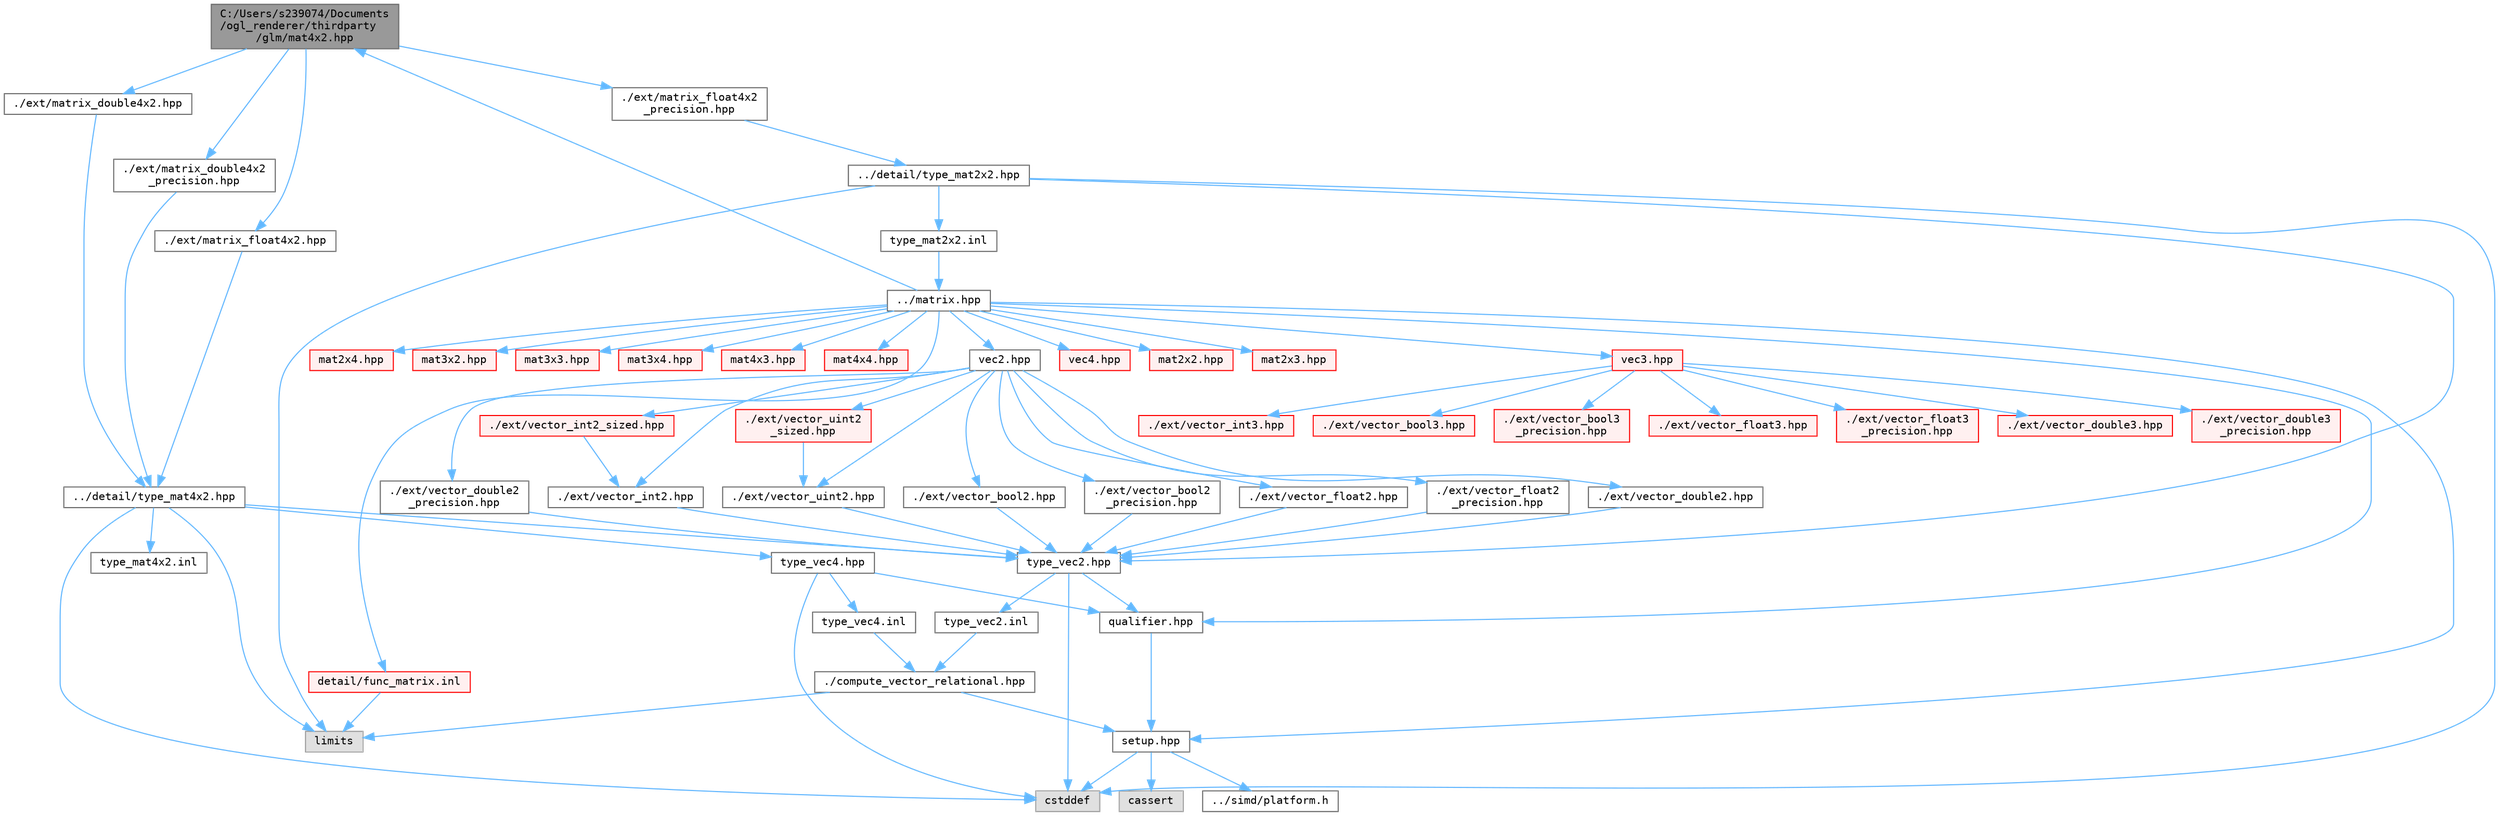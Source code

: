 digraph "C:/Users/s239074/Documents/ogl_renderer/thirdparty/glm/mat4x2.hpp"
{
 // LATEX_PDF_SIZE
  bgcolor="transparent";
  edge [fontname=Terminal,fontsize=10,labelfontname=Helvetica,labelfontsize=10];
  node [fontname=Terminal,fontsize=10,shape=box,height=0.2,width=0.4];
  Node1 [label="C:/Users/s239074/Documents\l/ogl_renderer/thirdparty\l/glm/mat4x2.hpp",height=0.2,width=0.4,color="gray40", fillcolor="grey60", style="filled", fontcolor="black",tooltip=" "];
  Node1 -> Node2 [color="steelblue1",style="solid"];
  Node2 [label="./ext/matrix_double4x2.hpp",height=0.2,width=0.4,color="grey40", fillcolor="white", style="filled",URL="$matrix__double4x2_8hpp.html",tooltip=" "];
  Node2 -> Node3 [color="steelblue1",style="solid"];
  Node3 [label="../detail/type_mat4x2.hpp",height=0.2,width=0.4,color="grey40", fillcolor="white", style="filled",URL="$type__mat4x2_8hpp.html",tooltip=" "];
  Node3 -> Node4 [color="steelblue1",style="solid"];
  Node4 [label="type_vec2.hpp",height=0.2,width=0.4,color="grey40", fillcolor="white", style="filled",URL="$type__vec2_8hpp.html",tooltip=" "];
  Node4 -> Node5 [color="steelblue1",style="solid"];
  Node5 [label="qualifier.hpp",height=0.2,width=0.4,color="grey40", fillcolor="white", style="filled",URL="$qualifier_8hpp.html",tooltip=" "];
  Node5 -> Node6 [color="steelblue1",style="solid"];
  Node6 [label="setup.hpp",height=0.2,width=0.4,color="grey40", fillcolor="white", style="filled",URL="$setup_8hpp.html",tooltip=" "];
  Node6 -> Node7 [color="steelblue1",style="solid"];
  Node7 [label="cassert",height=0.2,width=0.4,color="grey60", fillcolor="#E0E0E0", style="filled",tooltip=" "];
  Node6 -> Node8 [color="steelblue1",style="solid"];
  Node8 [label="cstddef",height=0.2,width=0.4,color="grey60", fillcolor="#E0E0E0", style="filled",tooltip=" "];
  Node6 -> Node9 [color="steelblue1",style="solid"];
  Node9 [label="../simd/platform.h",height=0.2,width=0.4,color="grey40", fillcolor="white", style="filled",URL="$platform_8h.html",tooltip=" "];
  Node4 -> Node8 [color="steelblue1",style="solid"];
  Node4 -> Node10 [color="steelblue1",style="solid"];
  Node10 [label="type_vec2.inl",height=0.2,width=0.4,color="grey40", fillcolor="white", style="filled",URL="$type__vec2_8inl.html",tooltip=" "];
  Node10 -> Node11 [color="steelblue1",style="solid"];
  Node11 [label="./compute_vector_relational.hpp",height=0.2,width=0.4,color="grey40", fillcolor="white", style="filled",URL="$compute__vector__relational_8hpp.html",tooltip=" "];
  Node11 -> Node6 [color="steelblue1",style="solid"];
  Node11 -> Node12 [color="steelblue1",style="solid"];
  Node12 [label="limits",height=0.2,width=0.4,color="grey60", fillcolor="#E0E0E0", style="filled",tooltip=" "];
  Node3 -> Node13 [color="steelblue1",style="solid"];
  Node13 [label="type_vec4.hpp",height=0.2,width=0.4,color="grey40", fillcolor="white", style="filled",URL="$type__vec4_8hpp.html",tooltip=" "];
  Node13 -> Node5 [color="steelblue1",style="solid"];
  Node13 -> Node8 [color="steelblue1",style="solid"];
  Node13 -> Node14 [color="steelblue1",style="solid"];
  Node14 [label="type_vec4.inl",height=0.2,width=0.4,color="grey40", fillcolor="white", style="filled",URL="$type__vec4_8inl.html",tooltip=" "];
  Node14 -> Node11 [color="steelblue1",style="solid"];
  Node3 -> Node12 [color="steelblue1",style="solid"];
  Node3 -> Node8 [color="steelblue1",style="solid"];
  Node3 -> Node15 [color="steelblue1",style="solid"];
  Node15 [label="type_mat4x2.inl",height=0.2,width=0.4,color="grey40", fillcolor="white", style="filled",URL="$type__mat4x2_8inl.html",tooltip=" "];
  Node1 -> Node16 [color="steelblue1",style="solid"];
  Node16 [label="./ext/matrix_double4x2\l_precision.hpp",height=0.2,width=0.4,color="grey40", fillcolor="white", style="filled",URL="$matrix__double4x2__precision_8hpp.html",tooltip=" "];
  Node16 -> Node3 [color="steelblue1",style="solid"];
  Node1 -> Node17 [color="steelblue1",style="solid"];
  Node17 [label="./ext/matrix_float4x2.hpp",height=0.2,width=0.4,color="grey40", fillcolor="white", style="filled",URL="$matrix__float4x2_8hpp.html",tooltip=" "];
  Node17 -> Node3 [color="steelblue1",style="solid"];
  Node1 -> Node18 [color="steelblue1",style="solid"];
  Node18 [label="./ext/matrix_float4x2\l_precision.hpp",height=0.2,width=0.4,color="grey40", fillcolor="white", style="filled",URL="$matrix__float4x2__precision_8hpp.html",tooltip=" "];
  Node18 -> Node19 [color="steelblue1",style="solid"];
  Node19 [label="../detail/type_mat2x2.hpp",height=0.2,width=0.4,color="grey40", fillcolor="white", style="filled",URL="$type__mat2x2_8hpp.html",tooltip=" "];
  Node19 -> Node4 [color="steelblue1",style="solid"];
  Node19 -> Node12 [color="steelblue1",style="solid"];
  Node19 -> Node8 [color="steelblue1",style="solid"];
  Node19 -> Node20 [color="steelblue1",style="solid"];
  Node20 [label="type_mat2x2.inl",height=0.2,width=0.4,color="grey40", fillcolor="white", style="filled",URL="$type__mat2x2_8inl.html",tooltip=" "];
  Node20 -> Node21 [color="steelblue1",style="solid"];
  Node21 [label="../matrix.hpp",height=0.2,width=0.4,color="grey40", fillcolor="white", style="filled",URL="$matrix_8hpp.html",tooltip=" "];
  Node21 -> Node5 [color="steelblue1",style="solid"];
  Node21 -> Node6 [color="steelblue1",style="solid"];
  Node21 -> Node22 [color="steelblue1",style="solid"];
  Node22 [label="vec2.hpp",height=0.2,width=0.4,color="grey40", fillcolor="white", style="filled",URL="$vec2_8hpp.html",tooltip=" "];
  Node22 -> Node23 [color="steelblue1",style="solid"];
  Node23 [label="./ext/vector_bool2.hpp",height=0.2,width=0.4,color="grey40", fillcolor="white", style="filled",URL="$vector__bool2_8hpp.html",tooltip=" "];
  Node23 -> Node4 [color="steelblue1",style="solid"];
  Node22 -> Node24 [color="steelblue1",style="solid"];
  Node24 [label="./ext/vector_bool2\l_precision.hpp",height=0.2,width=0.4,color="grey40", fillcolor="white", style="filled",URL="$vector__bool2__precision_8hpp.html",tooltip=" "];
  Node24 -> Node4 [color="steelblue1",style="solid"];
  Node22 -> Node25 [color="steelblue1",style="solid"];
  Node25 [label="./ext/vector_float2.hpp",height=0.2,width=0.4,color="grey40", fillcolor="white", style="filled",URL="$vector__float2_8hpp.html",tooltip=" "];
  Node25 -> Node4 [color="steelblue1",style="solid"];
  Node22 -> Node26 [color="steelblue1",style="solid"];
  Node26 [label="./ext/vector_float2\l_precision.hpp",height=0.2,width=0.4,color="grey40", fillcolor="white", style="filled",URL="$vector__float2__precision_8hpp.html",tooltip=" "];
  Node26 -> Node4 [color="steelblue1",style="solid"];
  Node22 -> Node27 [color="steelblue1",style="solid"];
  Node27 [label="./ext/vector_double2.hpp",height=0.2,width=0.4,color="grey40", fillcolor="white", style="filled",URL="$vector__double2_8hpp.html",tooltip=" "];
  Node27 -> Node4 [color="steelblue1",style="solid"];
  Node22 -> Node28 [color="steelblue1",style="solid"];
  Node28 [label="./ext/vector_double2\l_precision.hpp",height=0.2,width=0.4,color="grey40", fillcolor="white", style="filled",URL="$vector__double2__precision_8hpp.html",tooltip=" "];
  Node28 -> Node4 [color="steelblue1",style="solid"];
  Node22 -> Node29 [color="steelblue1",style="solid"];
  Node29 [label="./ext/vector_int2.hpp",height=0.2,width=0.4,color="grey40", fillcolor="white", style="filled",URL="$vector__int2_8hpp.html",tooltip=" "];
  Node29 -> Node4 [color="steelblue1",style="solid"];
  Node22 -> Node30 [color="steelblue1",style="solid"];
  Node30 [label="./ext/vector_int2_sized.hpp",height=0.2,width=0.4,color="red", fillcolor="#FFF0F0", style="filled",URL="$vector__int2__sized_8hpp.html",tooltip=" "];
  Node30 -> Node29 [color="steelblue1",style="solid"];
  Node22 -> Node32 [color="steelblue1",style="solid"];
  Node32 [label="./ext/vector_uint2.hpp",height=0.2,width=0.4,color="grey40", fillcolor="white", style="filled",URL="$vector__uint2_8hpp.html",tooltip=" "];
  Node32 -> Node4 [color="steelblue1",style="solid"];
  Node22 -> Node33 [color="steelblue1",style="solid"];
  Node33 [label="./ext/vector_uint2\l_sized.hpp",height=0.2,width=0.4,color="red", fillcolor="#FFF0F0", style="filled",URL="$vector__uint2__sized_8hpp.html",tooltip=" "];
  Node33 -> Node32 [color="steelblue1",style="solid"];
  Node21 -> Node35 [color="steelblue1",style="solid"];
  Node35 [label="vec3.hpp",height=0.2,width=0.4,color="red", fillcolor="#FFF0F0", style="filled",URL="$vec3_8hpp.html",tooltip=" "];
  Node35 -> Node36 [color="steelblue1",style="solid"];
  Node36 [label="./ext/vector_bool3.hpp",height=0.2,width=0.4,color="red", fillcolor="#FFF0F0", style="filled",URL="$vector__bool3_8hpp.html",tooltip=" "];
  Node35 -> Node39 [color="steelblue1",style="solid"];
  Node39 [label="./ext/vector_bool3\l_precision.hpp",height=0.2,width=0.4,color="red", fillcolor="#FFF0F0", style="filled",URL="$vector__bool3__precision_8hpp.html",tooltip=" "];
  Node35 -> Node40 [color="steelblue1",style="solid"];
  Node40 [label="./ext/vector_float3.hpp",height=0.2,width=0.4,color="red", fillcolor="#FFF0F0", style="filled",URL="$vector__float3_8hpp.html",tooltip=" "];
  Node35 -> Node41 [color="steelblue1",style="solid"];
  Node41 [label="./ext/vector_float3\l_precision.hpp",height=0.2,width=0.4,color="red", fillcolor="#FFF0F0", style="filled",URL="$vector__float3__precision_8hpp.html",tooltip=" "];
  Node35 -> Node42 [color="steelblue1",style="solid"];
  Node42 [label="./ext/vector_double3.hpp",height=0.2,width=0.4,color="red", fillcolor="#FFF0F0", style="filled",URL="$vector__double3_8hpp.html",tooltip=" "];
  Node35 -> Node43 [color="steelblue1",style="solid"];
  Node43 [label="./ext/vector_double3\l_precision.hpp",height=0.2,width=0.4,color="red", fillcolor="#FFF0F0", style="filled",URL="$vector__double3__precision_8hpp.html",tooltip=" "];
  Node35 -> Node44 [color="steelblue1",style="solid"];
  Node44 [label="./ext/vector_int3.hpp",height=0.2,width=0.4,color="red", fillcolor="#FFF0F0", style="filled",URL="$vector__int3_8hpp.html",tooltip=" "];
  Node21 -> Node48 [color="steelblue1",style="solid"];
  Node48 [label="vec4.hpp",height=0.2,width=0.4,color="red", fillcolor="#FFF0F0", style="filled",URL="$vec4_8hpp.html",tooltip=" "];
  Node21 -> Node59 [color="steelblue1",style="solid"];
  Node59 [label="mat2x2.hpp",height=0.2,width=0.4,color="red", fillcolor="#FFF0F0", style="filled",URL="$mat2x2_8hpp.html",tooltip=" "];
  Node21 -> Node64 [color="steelblue1",style="solid"];
  Node64 [label="mat2x3.hpp",height=0.2,width=0.4,color="red", fillcolor="#FFF0F0", style="filled",URL="$mat2x3_8hpp.html",tooltip=" "];
  Node21 -> Node71 [color="steelblue1",style="solid"];
  Node71 [label="mat2x4.hpp",height=0.2,width=0.4,color="red", fillcolor="#FFF0F0", style="filled",URL="$mat2x4_8hpp.html",tooltip=" "];
  Node21 -> Node78 [color="steelblue1",style="solid"];
  Node78 [label="mat3x2.hpp",height=0.2,width=0.4,color="red", fillcolor="#FFF0F0", style="filled",URL="$mat3x2_8hpp.html",tooltip=" "];
  Node21 -> Node85 [color="steelblue1",style="solid"];
  Node85 [label="mat3x3.hpp",height=0.2,width=0.4,color="red", fillcolor="#FFF0F0", style="filled",URL="$mat3x3_8hpp.html",tooltip=" "];
  Node21 -> Node92 [color="steelblue1",style="solid"];
  Node92 [label="mat3x4.hpp",height=0.2,width=0.4,color="red", fillcolor="#FFF0F0", style="filled",URL="$mat3x4_8hpp.html",tooltip=" "];
  Node21 -> Node1 [color="steelblue1",style="solid"];
  Node21 -> Node99 [color="steelblue1",style="solid"];
  Node99 [label="mat4x3.hpp",height=0.2,width=0.4,color="red", fillcolor="#FFF0F0", style="filled",URL="$mat4x3_8hpp.html",tooltip=" "];
  Node21 -> Node106 [color="steelblue1",style="solid"];
  Node106 [label="mat4x4.hpp",height=0.2,width=0.4,color="red", fillcolor="#FFF0F0", style="filled",URL="$mat4x4_8hpp.html",tooltip=" "];
  Node21 -> Node113 [color="steelblue1",style="solid"];
  Node113 [label="detail/func_matrix.inl",height=0.2,width=0.4,color="red", fillcolor="#FFF0F0", style="filled",URL="$func__matrix_8inl.html",tooltip=" "];
  Node113 -> Node12 [color="steelblue1",style="solid"];
}
